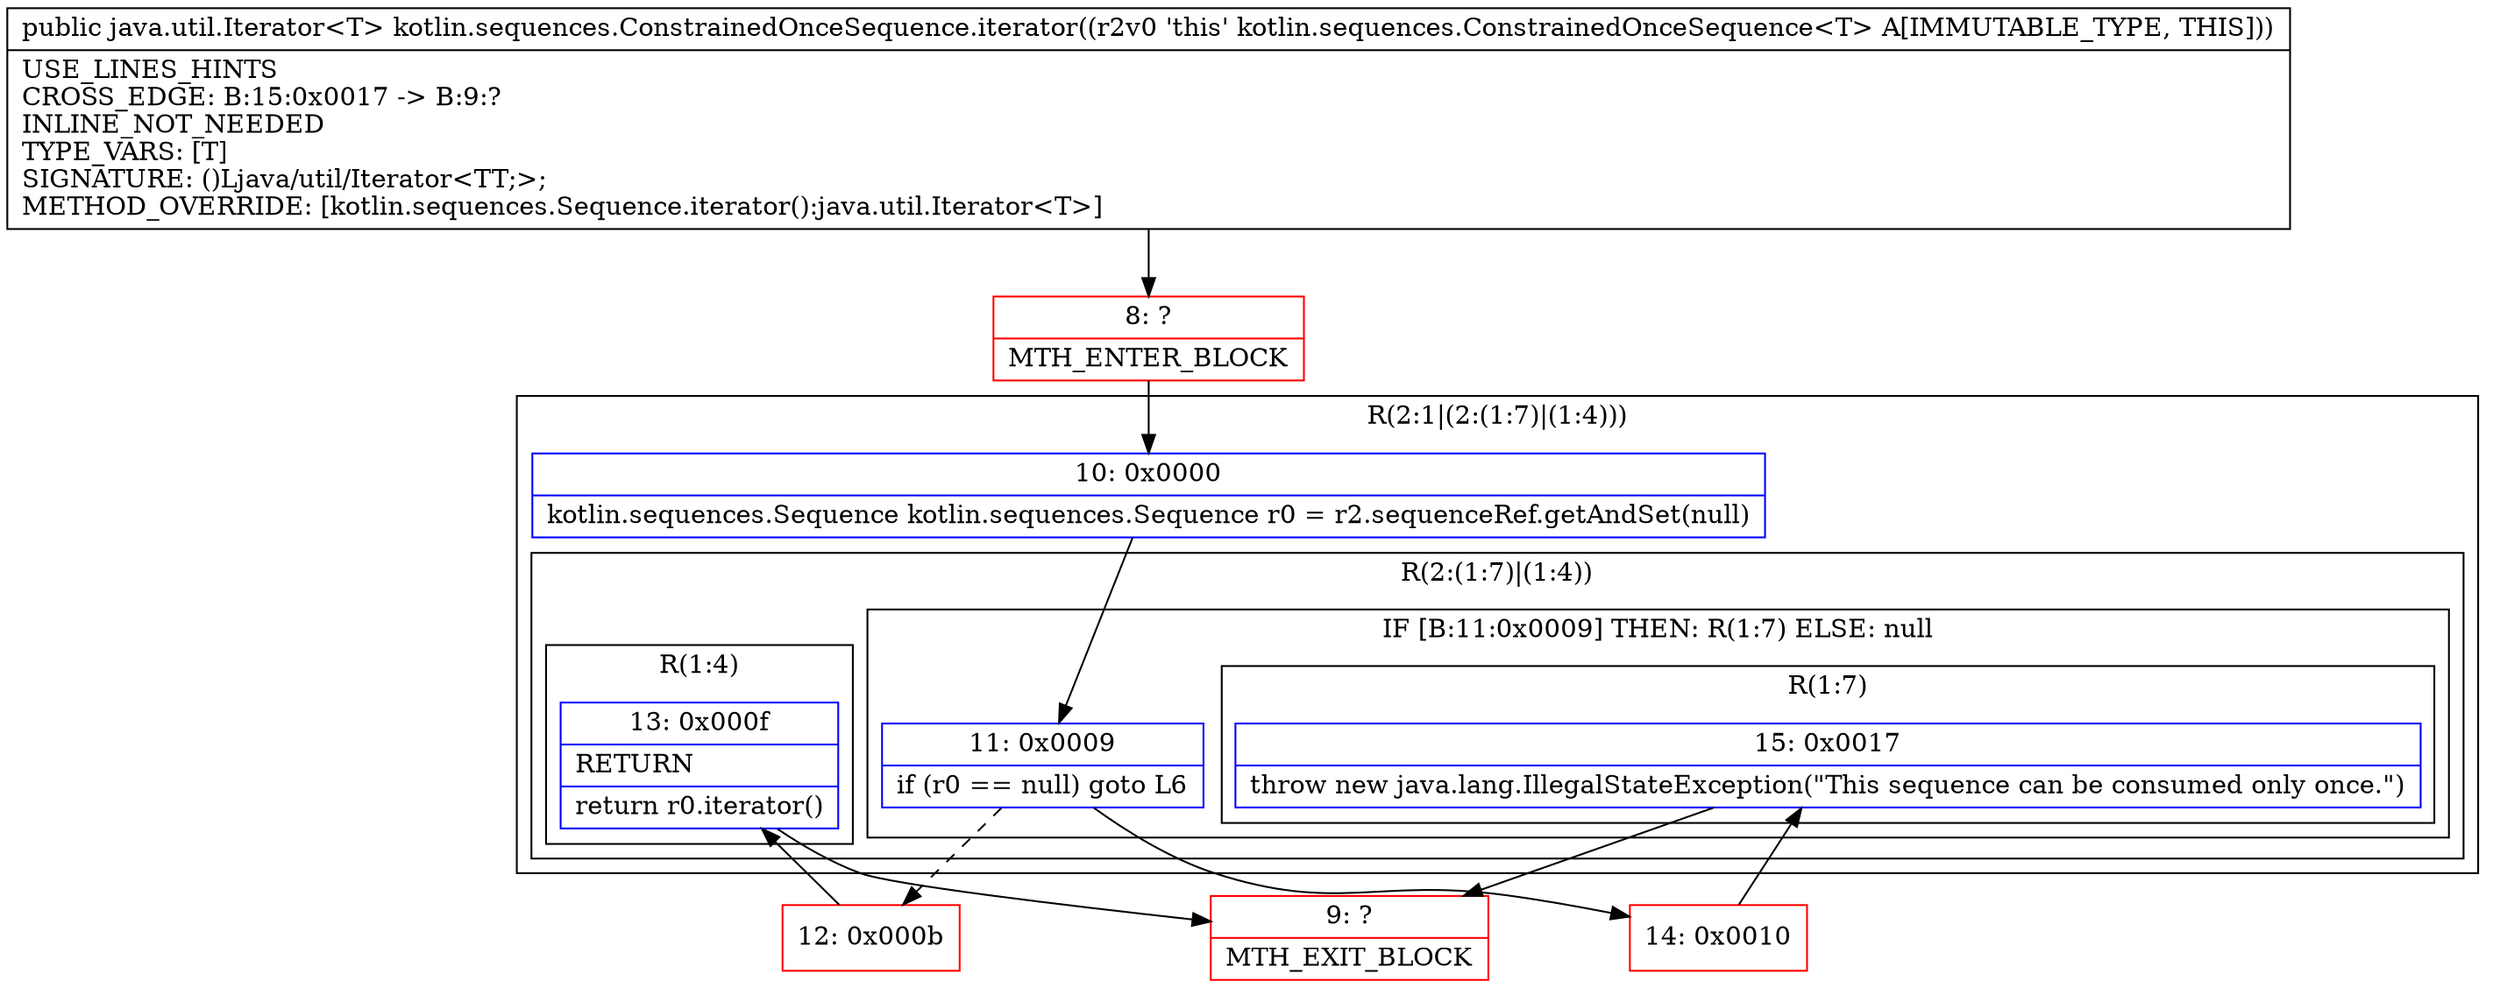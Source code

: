 digraph "CFG forkotlin.sequences.ConstrainedOnceSequence.iterator()Ljava\/util\/Iterator;" {
subgraph cluster_Region_65636412 {
label = "R(2:1|(2:(1:7)|(1:4)))";
node [shape=record,color=blue];
Node_10 [shape=record,label="{10\:\ 0x0000|kotlin.sequences.Sequence kotlin.sequences.Sequence r0 = r2.sequenceRef.getAndSet(null)\l}"];
subgraph cluster_Region_1179575626 {
label = "R(2:(1:7)|(1:4))";
node [shape=record,color=blue];
subgraph cluster_IfRegion_540834634 {
label = "IF [B:11:0x0009] THEN: R(1:7) ELSE: null";
node [shape=record,color=blue];
Node_11 [shape=record,label="{11\:\ 0x0009|if (r0 == null) goto L6\l}"];
subgraph cluster_Region_99299554 {
label = "R(1:7)";
node [shape=record,color=blue];
Node_15 [shape=record,label="{15\:\ 0x0017|throw new java.lang.IllegalStateException(\"This sequence can be consumed only once.\")\l}"];
}
}
subgraph cluster_Region_1713482283 {
label = "R(1:4)";
node [shape=record,color=blue];
Node_13 [shape=record,label="{13\:\ 0x000f|RETURN\l|return r0.iterator()\l}"];
}
}
}
Node_8 [shape=record,color=red,label="{8\:\ ?|MTH_ENTER_BLOCK\l}"];
Node_12 [shape=record,color=red,label="{12\:\ 0x000b}"];
Node_9 [shape=record,color=red,label="{9\:\ ?|MTH_EXIT_BLOCK\l}"];
Node_14 [shape=record,color=red,label="{14\:\ 0x0010}"];
MethodNode[shape=record,label="{public java.util.Iterator\<T\> kotlin.sequences.ConstrainedOnceSequence.iterator((r2v0 'this' kotlin.sequences.ConstrainedOnceSequence\<T\> A[IMMUTABLE_TYPE, THIS]))  | USE_LINES_HINTS\lCROSS_EDGE: B:15:0x0017 \-\> B:9:?\lINLINE_NOT_NEEDED\lTYPE_VARS: [T]\lSIGNATURE: ()Ljava\/util\/Iterator\<TT;\>;\lMETHOD_OVERRIDE: [kotlin.sequences.Sequence.iterator():java.util.Iterator\<T\>]\l}"];
MethodNode -> Node_8;Node_10 -> Node_11;
Node_11 -> Node_12[style=dashed];
Node_11 -> Node_14;
Node_15 -> Node_9;
Node_13 -> Node_9;
Node_8 -> Node_10;
Node_12 -> Node_13;
Node_14 -> Node_15;
}

